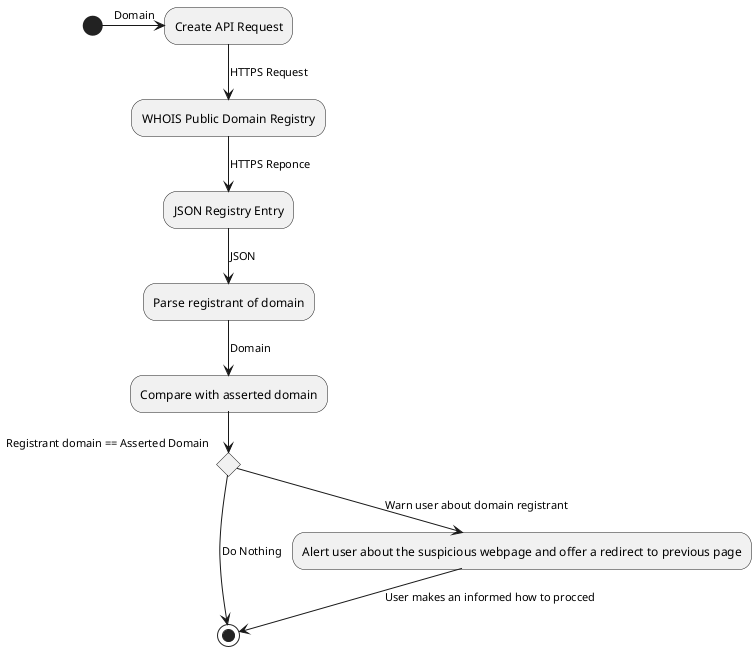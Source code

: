 @startuml whois
    (*) -> [Domain] "Create API Request"
    --> [HTTPS Request] "WHOIS Public Domain Registry"
    --> [HTTPS Reponce] "JSON Registry Entry"
    --> [JSON] "Parse registrant of domain"
    --> [Domain] "Compare with asserted domain"
    if "Registrant domain == Asserted Domain" then
        --> [Do Nothing] (*)
    else
        --> [Warn user about domain registrant] "Alert user about the suspicious webpage and offer a redirect to previous page"
        --> [User makes an informed how to procced] (*)
    endif
@enduml
